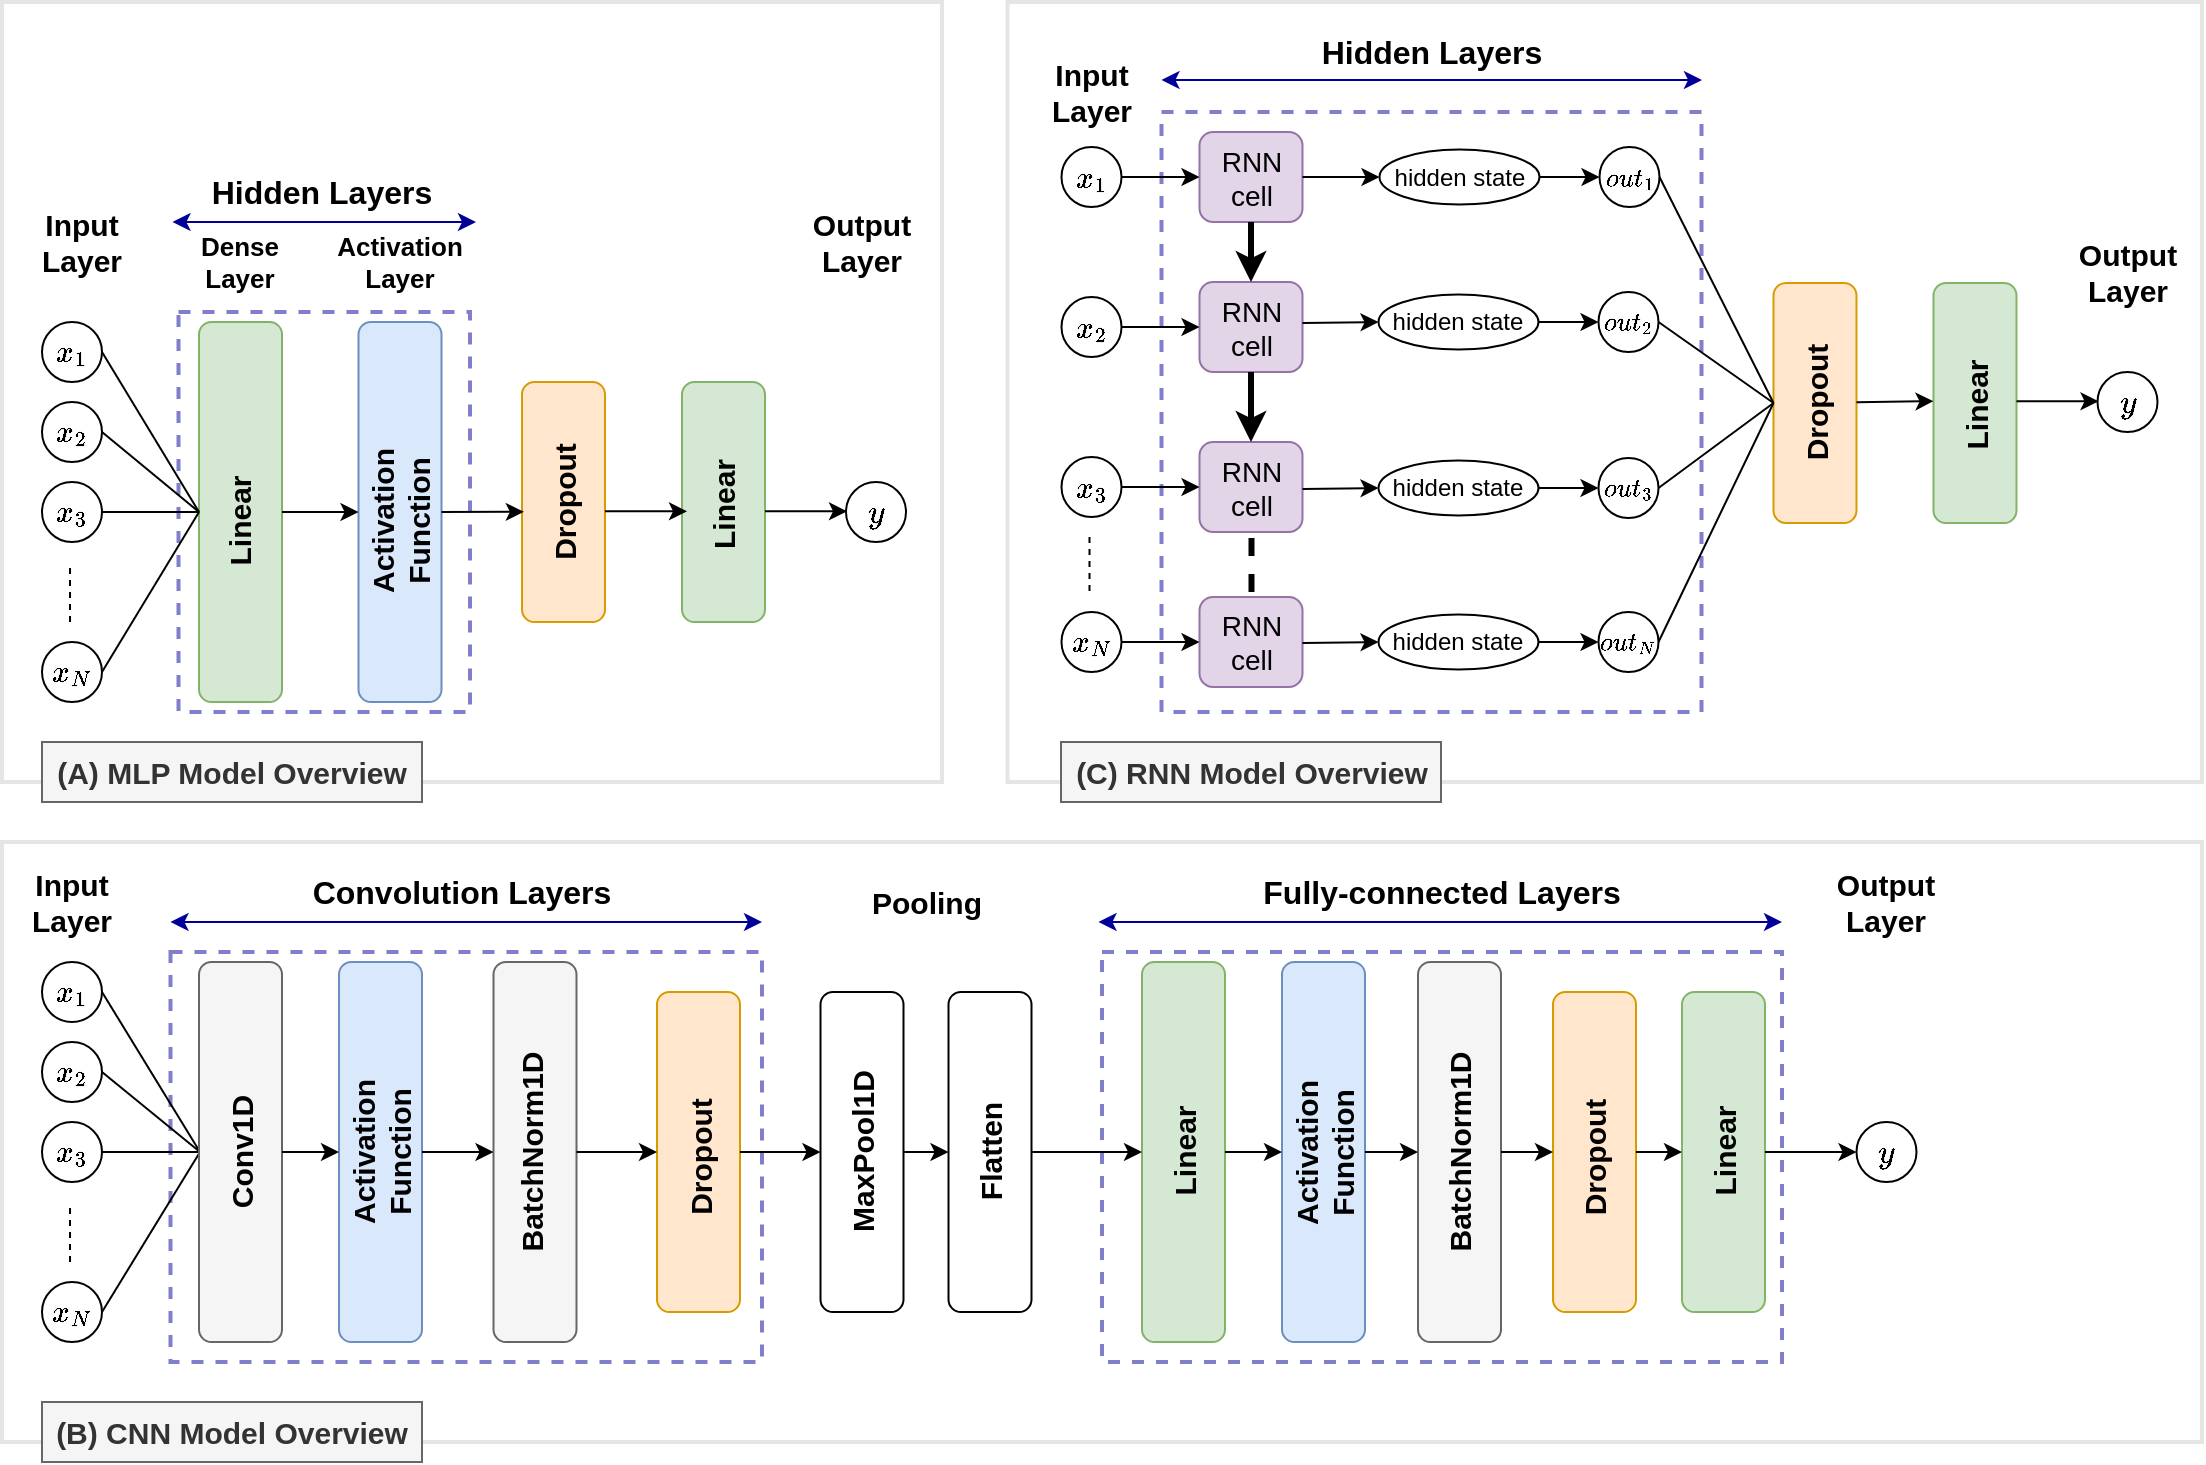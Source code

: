 <mxfile version="21.6.1" type="device">
  <diagram name="Page-1" id="tKIxNFdY2X8UpxaUSqpk">
    <mxGraphModel dx="2333" dy="2084" grid="1" gridSize="10" guides="1" tooltips="1" connect="1" arrows="1" fold="1" page="1" pageScale="1" pageWidth="827" pageHeight="1169" math="1" shadow="0">
      <root>
        <mxCell id="0" />
        <mxCell id="1" parent="0" />
        <mxCell id="zkpdunCY_BNQQ-G6_Mmw-146" value="" style="rounded=0;whiteSpace=wrap;html=1;opacity=10;strokeWidth=2;strokeColor=#0A0500;" vertex="1" parent="1">
          <mxGeometry x="-810" y="380" width="1100" height="300" as="geometry" />
        </mxCell>
        <mxCell id="zkpdunCY_BNQQ-G6_Mmw-145" value="" style="rounded=0;whiteSpace=wrap;html=1;opacity=10;strokeWidth=2;strokeColor=#0A0500;" vertex="1" parent="1">
          <mxGeometry x="-307.25" y="-40" width="597.25" height="390" as="geometry" />
        </mxCell>
        <mxCell id="zkpdunCY_BNQQ-G6_Mmw-144" value="" style="rounded=0;whiteSpace=wrap;html=1;opacity=10;strokeWidth=2;strokeColor=#0A0500;" vertex="1" parent="1">
          <mxGeometry x="-810" y="-40" width="470" height="390" as="geometry" />
        </mxCell>
        <mxCell id="zkpdunCY_BNQQ-G6_Mmw-135" value="" style="rounded=0;whiteSpace=wrap;html=1;strokeWidth=2;strokeColor=#000099;dashed=1;opacity=50;" vertex="1" parent="1">
          <mxGeometry x="-260" y="435" width="340" height="205" as="geometry" />
        </mxCell>
        <mxCell id="zkpdunCY_BNQQ-G6_Mmw-134" value="" style="rounded=0;whiteSpace=wrap;html=1;strokeWidth=2;strokeColor=#000099;dashed=1;opacity=50;" vertex="1" parent="1">
          <mxGeometry x="-725.75" y="435" width="295.75" height="205" as="geometry" />
        </mxCell>
        <mxCell id="zkpdunCY_BNQQ-G6_Mmw-82" value="" style="rounded=0;whiteSpace=wrap;html=1;strokeWidth=2;strokeColor=#000099;dashed=1;opacity=50;" vertex="1" parent="1">
          <mxGeometry x="-230.25" y="15" width="270" height="300" as="geometry" />
        </mxCell>
        <mxCell id="1MJYPDpAArjOBYtpZkQ9-102" value="" style="rounded=0;whiteSpace=wrap;html=1;strokeWidth=2;strokeColor=#000099;dashed=1;opacity=50;" parent="1" vertex="1">
          <mxGeometry x="-721.75" y="115" width="145.75" height="200" as="geometry" />
        </mxCell>
        <mxCell id="1MJYPDpAArjOBYtpZkQ9-103" value="&lt;span style=&quot;font-size: 15px;&quot;&gt;&lt;b&gt;(A) MLP Model Overview&lt;/b&gt;&lt;/span&gt;" style="text;html=1;strokeColor=#666666;fillColor=#f5f5f5;align=center;verticalAlign=middle;whiteSpace=wrap;rounded=0;fontColor=#333333;" parent="1" vertex="1">
          <mxGeometry x="-790" y="330" width="190" height="30" as="geometry" />
        </mxCell>
        <mxCell id="zkpdunCY_BNQQ-G6_Mmw-1" value="" style="rounded=1;whiteSpace=wrap;html=1;fillColor=#d5e8d4;strokeColor=#82b366;" vertex="1" parent="1">
          <mxGeometry x="-711.5" y="120" width="41.5" height="190" as="geometry" />
        </mxCell>
        <mxCell id="zkpdunCY_BNQQ-G6_Mmw-2" value="&lt;b style=&quot;font-size: 15px;&quot;&gt;Input Layer&lt;/b&gt;" style="text;html=1;strokeColor=none;fillColor=none;align=center;verticalAlign=middle;whiteSpace=wrap;rounded=0;fontSize=15;" vertex="1" parent="1">
          <mxGeometry x="-800" y="60" width="60" height="40" as="geometry" />
        </mxCell>
        <mxCell id="zkpdunCY_BNQQ-G6_Mmw-3" value="$$x_{1}$$" style="ellipse;whiteSpace=wrap;html=1;aspect=fixed;fontSize=13;" vertex="1" parent="1">
          <mxGeometry x="-790" y="120" width="30" height="30" as="geometry" />
        </mxCell>
        <mxCell id="zkpdunCY_BNQQ-G6_Mmw-7" value="&lt;b style=&quot;font-size: 15px;&quot;&gt;Linear&lt;/b&gt;" style="text;html=1;strokeColor=none;fillColor=none;align=center;verticalAlign=middle;whiteSpace=wrap;rounded=0;rotation=-90;fontSize=15;" vertex="1" parent="1">
          <mxGeometry x="-725.75" y="204.25" width="68.5" height="30" as="geometry" />
        </mxCell>
        <mxCell id="zkpdunCY_BNQQ-G6_Mmw-8" value="" style="rounded=1;whiteSpace=wrap;html=1;fillColor=#dae8fc;strokeColor=#6c8ebf;" vertex="1" parent="1">
          <mxGeometry x="-631.75" y="120" width="41.5" height="190" as="geometry" />
        </mxCell>
        <mxCell id="zkpdunCY_BNQQ-G6_Mmw-9" value="&lt;b style=&quot;font-size: 15px;&quot;&gt;Activation Function&lt;/b&gt;" style="text;html=1;strokeColor=none;fillColor=none;align=center;verticalAlign=middle;whiteSpace=wrap;rounded=0;rotation=-90;fontSize=15;" vertex="1" parent="1">
          <mxGeometry x="-657.75" y="203" width="93.5" height="32.5" as="geometry" />
        </mxCell>
        <mxCell id="zkpdunCY_BNQQ-G6_Mmw-10" value="" style="rounded=1;whiteSpace=wrap;html=1;fillColor=#ffe6cc;strokeColor=#d79b00;" vertex="1" parent="1">
          <mxGeometry x="-550" y="150" width="41.5" height="120" as="geometry" />
        </mxCell>
        <mxCell id="zkpdunCY_BNQQ-G6_Mmw-11" value="" style="rounded=1;whiteSpace=wrap;html=1;fillColor=#d5e8d4;strokeColor=#82b366;" vertex="1" parent="1">
          <mxGeometry x="-470" y="150" width="41.5" height="120" as="geometry" />
        </mxCell>
        <mxCell id="zkpdunCY_BNQQ-G6_Mmw-12" value="$$y$$" style="ellipse;whiteSpace=wrap;html=1;aspect=fixed;fontSize=14;" vertex="1" parent="1">
          <mxGeometry x="-388" y="200" width="30" height="30" as="geometry" />
        </mxCell>
        <mxCell id="zkpdunCY_BNQQ-G6_Mmw-13" value="$$x_{2}$$" style="ellipse;whiteSpace=wrap;html=1;aspect=fixed;fontSize=13;" vertex="1" parent="1">
          <mxGeometry x="-790" y="160" width="30" height="30" as="geometry" />
        </mxCell>
        <mxCell id="zkpdunCY_BNQQ-G6_Mmw-14" value="$$x_{3}$$" style="ellipse;whiteSpace=wrap;html=1;aspect=fixed;fontSize=13;" vertex="1" parent="1">
          <mxGeometry x="-790" y="200" width="30" height="30" as="geometry" />
        </mxCell>
        <mxCell id="zkpdunCY_BNQQ-G6_Mmw-15" value="$$x_{N}$$" style="ellipse;whiteSpace=wrap;html=1;aspect=fixed;fontSize=13;" vertex="1" parent="1">
          <mxGeometry x="-790" y="280" width="30" height="30" as="geometry" />
        </mxCell>
        <mxCell id="zkpdunCY_BNQQ-G6_Mmw-16" value="" style="endArrow=none;html=1;rounded=0;exitX=1;exitY=0.5;exitDx=0;exitDy=0;entryX=0;entryY=0.5;entryDx=0;entryDy=0;" edge="1" parent="1" source="zkpdunCY_BNQQ-G6_Mmw-3" target="zkpdunCY_BNQQ-G6_Mmw-1">
          <mxGeometry width="50" height="50" relative="1" as="geometry">
            <mxPoint x="-580" y="210" as="sourcePoint" />
            <mxPoint x="-530" y="160" as="targetPoint" />
          </mxGeometry>
        </mxCell>
        <mxCell id="zkpdunCY_BNQQ-G6_Mmw-17" value="" style="endArrow=none;html=1;rounded=0;exitX=1;exitY=0.5;exitDx=0;exitDy=0;entryX=0;entryY=0.5;entryDx=0;entryDy=0;" edge="1" parent="1" source="zkpdunCY_BNQQ-G6_Mmw-13" target="zkpdunCY_BNQQ-G6_Mmw-1">
          <mxGeometry width="50" height="50" relative="1" as="geometry">
            <mxPoint x="-750" y="145" as="sourcePoint" />
            <mxPoint x="-701" y="225" as="targetPoint" />
          </mxGeometry>
        </mxCell>
        <mxCell id="zkpdunCY_BNQQ-G6_Mmw-18" value="" style="endArrow=none;html=1;rounded=0;exitX=1;exitY=0.5;exitDx=0;exitDy=0;entryX=0;entryY=0.5;entryDx=0;entryDy=0;" edge="1" parent="1" source="zkpdunCY_BNQQ-G6_Mmw-14" target="zkpdunCY_BNQQ-G6_Mmw-1">
          <mxGeometry width="50" height="50" relative="1" as="geometry">
            <mxPoint x="-750" y="185" as="sourcePoint" />
            <mxPoint x="-701" y="225" as="targetPoint" />
          </mxGeometry>
        </mxCell>
        <mxCell id="zkpdunCY_BNQQ-G6_Mmw-19" value="" style="endArrow=none;html=1;rounded=0;exitX=1;exitY=0.5;exitDx=0;exitDy=0;entryX=0;entryY=0.5;entryDx=0;entryDy=0;" edge="1" parent="1" source="zkpdunCY_BNQQ-G6_Mmw-15" target="zkpdunCY_BNQQ-G6_Mmw-1">
          <mxGeometry width="50" height="50" relative="1" as="geometry">
            <mxPoint x="-750" y="225" as="sourcePoint" />
            <mxPoint x="-701" y="225" as="targetPoint" />
          </mxGeometry>
        </mxCell>
        <mxCell id="zkpdunCY_BNQQ-G6_Mmw-20" value="" style="endArrow=none;html=1;rounded=0;dashed=1;" edge="1" parent="1">
          <mxGeometry width="50" height="50" relative="1" as="geometry">
            <mxPoint x="-776" y="270" as="sourcePoint" />
            <mxPoint x="-776" y="240" as="targetPoint" />
          </mxGeometry>
        </mxCell>
        <mxCell id="zkpdunCY_BNQQ-G6_Mmw-21" value="&lt;b style=&quot;font-size: 15px;&quot;&gt;Dropout&lt;/b&gt;" style="text;html=1;strokeColor=none;fillColor=none;align=center;verticalAlign=middle;whiteSpace=wrap;rounded=0;rotation=-90;fontSize=15;" vertex="1" parent="1">
          <mxGeometry x="-576" y="193.75" width="93.5" height="32.5" as="geometry" />
        </mxCell>
        <mxCell id="zkpdunCY_BNQQ-G6_Mmw-22" value="&lt;b style=&quot;font-size: 15px;&quot;&gt;Linear&lt;/b&gt;" style="text;html=1;strokeColor=none;fillColor=none;align=center;verticalAlign=middle;whiteSpace=wrap;rounded=0;rotation=-90;fontSize=15;" vertex="1" parent="1">
          <mxGeometry x="-496" y="195" width="93.5" height="32.5" as="geometry" />
        </mxCell>
        <mxCell id="zkpdunCY_BNQQ-G6_Mmw-23" value="" style="endArrow=classic;html=1;rounded=0;exitX=1;exitY=0.5;exitDx=0;exitDy=0;entryX=0;entryY=0.5;entryDx=0;entryDy=0;" edge="1" parent="1" source="zkpdunCY_BNQQ-G6_Mmw-1" target="zkpdunCY_BNQQ-G6_Mmw-8">
          <mxGeometry width="50" height="50" relative="1" as="geometry">
            <mxPoint x="-580" y="210" as="sourcePoint" />
            <mxPoint x="-530" y="160" as="targetPoint" />
          </mxGeometry>
        </mxCell>
        <mxCell id="zkpdunCY_BNQQ-G6_Mmw-24" value="" style="endArrow=classic;html=1;rounded=0;exitX=1;exitY=0.5;exitDx=0;exitDy=0;entryX=0.022;entryY=0.541;entryDx=0;entryDy=0;entryPerimeter=0;" edge="1" parent="1" source="zkpdunCY_BNQQ-G6_Mmw-8" target="zkpdunCY_BNQQ-G6_Mmw-10">
          <mxGeometry width="50" height="50" relative="1" as="geometry">
            <mxPoint x="-660" y="225" as="sourcePoint" />
            <mxPoint x="-622" y="225" as="targetPoint" />
          </mxGeometry>
        </mxCell>
        <mxCell id="zkpdunCY_BNQQ-G6_Mmw-25" value="" style="endArrow=classic;html=1;rounded=0;exitX=1;exitY=0.5;exitDx=0;exitDy=0;entryX=0.022;entryY=0.541;entryDx=0;entryDy=0;entryPerimeter=0;" edge="1" parent="1">
          <mxGeometry width="50" height="50" relative="1" as="geometry">
            <mxPoint x="-508.5" y="214.66" as="sourcePoint" />
            <mxPoint x="-467.5" y="214.66" as="targetPoint" />
          </mxGeometry>
        </mxCell>
        <mxCell id="zkpdunCY_BNQQ-G6_Mmw-26" value="" style="endArrow=classic;html=1;rounded=0;exitX=1;exitY=0.5;exitDx=0;exitDy=0;entryX=0.022;entryY=0.541;entryDx=0;entryDy=0;entryPerimeter=0;" edge="1" parent="1">
          <mxGeometry width="50" height="50" relative="1" as="geometry">
            <mxPoint x="-428.5" y="214.66" as="sourcePoint" />
            <mxPoint x="-387.5" y="214.66" as="targetPoint" />
          </mxGeometry>
        </mxCell>
        <mxCell id="zkpdunCY_BNQQ-G6_Mmw-27" value="" style="endArrow=classic;startArrow=classic;html=1;rounded=0;fontColor=#000099;strokeColor=#000099;" edge="1" parent="1">
          <mxGeometry width="50" height="50" relative="1" as="geometry">
            <mxPoint x="-724.75" y="70" as="sourcePoint" />
            <mxPoint x="-573" y="70" as="targetPoint" />
          </mxGeometry>
        </mxCell>
        <mxCell id="zkpdunCY_BNQQ-G6_Mmw-28" value="&lt;b style=&quot;font-size: 16px;&quot;&gt;Hidden Layers&lt;/b&gt;" style="text;html=1;strokeColor=none;fillColor=none;align=center;verticalAlign=middle;whiteSpace=wrap;rounded=0;fontSize=16;" vertex="1" parent="1">
          <mxGeometry x="-711.5" y="40" width="121.5" height="30" as="geometry" />
        </mxCell>
        <mxCell id="zkpdunCY_BNQQ-G6_Mmw-29" value="&lt;b style=&quot;font-size: 13px;&quot;&gt;Dense Layer&lt;/b&gt;" style="text;html=1;strokeColor=none;fillColor=none;align=center;verticalAlign=middle;whiteSpace=wrap;rounded=0;fontSize=13;" vertex="1" parent="1">
          <mxGeometry x="-720.75" y="70" width="60" height="40" as="geometry" />
        </mxCell>
        <mxCell id="zkpdunCY_BNQQ-G6_Mmw-30" value="&lt;b style=&quot;font-size: 13px;&quot;&gt;Activation Layer&lt;/b&gt;" style="text;html=1;strokeColor=none;fillColor=none;align=center;verticalAlign=middle;whiteSpace=wrap;rounded=0;fontSize=13;" vertex="1" parent="1">
          <mxGeometry x="-646" y="70" width="70" height="40" as="geometry" />
        </mxCell>
        <mxCell id="zkpdunCY_BNQQ-G6_Mmw-31" value="&lt;b style=&quot;font-size: 15px;&quot;&gt;Output Layer&lt;/b&gt;" style="text;html=1;strokeColor=none;fillColor=none;align=center;verticalAlign=middle;whiteSpace=wrap;rounded=0;fontSize=15;" vertex="1" parent="1">
          <mxGeometry x="-410" y="60" width="60" height="40" as="geometry" />
        </mxCell>
        <mxCell id="zkpdunCY_BNQQ-G6_Mmw-32" value="$$x_{1}$$" style="ellipse;whiteSpace=wrap;html=1;aspect=fixed;fontSize=13;" vertex="1" parent="1">
          <mxGeometry x="-280.25" y="32.5" width="30" height="30" as="geometry" />
        </mxCell>
        <mxCell id="zkpdunCY_BNQQ-G6_Mmw-33" value="$$x_{2}$$" style="ellipse;whiteSpace=wrap;html=1;aspect=fixed;fontSize=13;" vertex="1" parent="1">
          <mxGeometry x="-280.25" y="107.5" width="30" height="30" as="geometry" />
        </mxCell>
        <mxCell id="zkpdunCY_BNQQ-G6_Mmw-34" value="$$x_{3}$$" style="ellipse;whiteSpace=wrap;html=1;aspect=fixed;fontSize=13;" vertex="1" parent="1">
          <mxGeometry x="-280.25" y="187.5" width="30" height="30" as="geometry" />
        </mxCell>
        <mxCell id="zkpdunCY_BNQQ-G6_Mmw-35" value="$$x_{N}$$" style="ellipse;whiteSpace=wrap;html=1;aspect=fixed;fontSize=13;" vertex="1" parent="1">
          <mxGeometry x="-280.25" y="265" width="30" height="30" as="geometry" />
        </mxCell>
        <mxCell id="zkpdunCY_BNQQ-G6_Mmw-36" value="" style="endArrow=none;html=1;rounded=0;dashed=1;" edge="1" parent="1">
          <mxGeometry width="50" height="50" relative="1" as="geometry">
            <mxPoint x="-266.25" y="254.5" as="sourcePoint" />
            <mxPoint x="-266.25" y="224.5" as="targetPoint" />
          </mxGeometry>
        </mxCell>
        <mxCell id="zkpdunCY_BNQQ-G6_Mmw-37" value="RNN&lt;br style=&quot;font-size: 14px;&quot;&gt;cell" style="rounded=1;whiteSpace=wrap;html=1;fillColor=#e1d5e7;strokeColor=#9673a6;fontSize=14;" vertex="1" parent="1">
          <mxGeometry x="-211.25" y="25" width="51.5" height="45" as="geometry" />
        </mxCell>
        <mxCell id="zkpdunCY_BNQQ-G6_Mmw-38" value="RNN&lt;br style=&quot;font-size: 14px;&quot;&gt;cell" style="rounded=1;whiteSpace=wrap;html=1;fillColor=#e1d5e7;strokeColor=#9673a6;fontSize=14;" vertex="1" parent="1">
          <mxGeometry x="-211.25" y="100" width="51.5" height="45" as="geometry" />
        </mxCell>
        <mxCell id="zkpdunCY_BNQQ-G6_Mmw-39" value="RNN&lt;br style=&quot;font-size: 14px;&quot;&gt;cell" style="rounded=1;whiteSpace=wrap;html=1;fillColor=#e1d5e7;strokeColor=#9673a6;fontSize=14;" vertex="1" parent="1">
          <mxGeometry x="-211.25" y="180" width="51.5" height="45" as="geometry" />
        </mxCell>
        <mxCell id="zkpdunCY_BNQQ-G6_Mmw-40" value="RNN&lt;br style=&quot;font-size: 14px;&quot;&gt;cell" style="rounded=1;whiteSpace=wrap;html=1;fillColor=#e1d5e7;strokeColor=#9673a6;fontSize=14;" vertex="1" parent="1">
          <mxGeometry x="-211.25" y="257.5" width="51.5" height="45" as="geometry" />
        </mxCell>
        <mxCell id="zkpdunCY_BNQQ-G6_Mmw-41" value="" style="endArrow=classic;html=1;rounded=0;exitX=1;exitY=0.5;exitDx=0;exitDy=0;entryX=0;entryY=0.5;entryDx=0;entryDy=0;" edge="1" parent="1" source="zkpdunCY_BNQQ-G6_Mmw-32" target="zkpdunCY_BNQQ-G6_Mmw-37">
          <mxGeometry width="50" height="50" relative="1" as="geometry">
            <mxPoint x="-150.25" y="55" as="sourcePoint" />
            <mxPoint x="38.75" y="58" as="targetPoint" />
          </mxGeometry>
        </mxCell>
        <mxCell id="zkpdunCY_BNQQ-G6_Mmw-42" value="" style="endArrow=classic;html=1;rounded=0;exitX=1;exitY=0.5;exitDx=0;exitDy=0;entryX=0;entryY=0.5;entryDx=0;entryDy=0;" edge="1" parent="1" source="zkpdunCY_BNQQ-G6_Mmw-33" target="zkpdunCY_BNQQ-G6_Mmw-38">
          <mxGeometry width="50" height="50" relative="1" as="geometry">
            <mxPoint x="-240.25" y="58" as="sourcePoint" />
            <mxPoint x="-201.25" y="58" as="targetPoint" />
          </mxGeometry>
        </mxCell>
        <mxCell id="zkpdunCY_BNQQ-G6_Mmw-43" value="" style="endArrow=classic;html=1;rounded=0;exitX=1;exitY=0.5;exitDx=0;exitDy=0;entryX=0;entryY=0.5;entryDx=0;entryDy=0;" edge="1" parent="1" source="zkpdunCY_BNQQ-G6_Mmw-34" target="zkpdunCY_BNQQ-G6_Mmw-39">
          <mxGeometry width="50" height="50" relative="1" as="geometry">
            <mxPoint x="-240.25" y="133" as="sourcePoint" />
            <mxPoint x="-201.25" y="133" as="targetPoint" />
          </mxGeometry>
        </mxCell>
        <mxCell id="zkpdunCY_BNQQ-G6_Mmw-44" value="" style="endArrow=classic;html=1;rounded=0;exitX=1;exitY=0.5;exitDx=0;exitDy=0;entryX=0;entryY=0.5;entryDx=0;entryDy=0;" edge="1" parent="1" source="zkpdunCY_BNQQ-G6_Mmw-35" target="zkpdunCY_BNQQ-G6_Mmw-40">
          <mxGeometry width="50" height="50" relative="1" as="geometry">
            <mxPoint x="-240.25" y="213" as="sourcePoint" />
            <mxPoint x="-201.25" y="213" as="targetPoint" />
          </mxGeometry>
        </mxCell>
        <mxCell id="zkpdunCY_BNQQ-G6_Mmw-45" value="" style="endArrow=classic;html=1;rounded=0;exitX=0.5;exitY=1;exitDx=0;exitDy=0;entryX=0.5;entryY=0;entryDx=0;entryDy=0;strokeWidth=3;" edge="1" parent="1" source="zkpdunCY_BNQQ-G6_Mmw-37" target="zkpdunCY_BNQQ-G6_Mmw-38">
          <mxGeometry width="50" height="50" relative="1" as="geometry">
            <mxPoint x="-240.25" y="133" as="sourcePoint" />
            <mxPoint x="-201.25" y="133" as="targetPoint" />
          </mxGeometry>
        </mxCell>
        <mxCell id="zkpdunCY_BNQQ-G6_Mmw-46" value="" style="endArrow=classic;html=1;rounded=0;exitX=0.5;exitY=1;exitDx=0;exitDy=0;entryX=0.5;entryY=0;entryDx=0;entryDy=0;strokeWidth=3;" edge="1" parent="1" source="zkpdunCY_BNQQ-G6_Mmw-38" target="zkpdunCY_BNQQ-G6_Mmw-39">
          <mxGeometry width="50" height="50" relative="1" as="geometry">
            <mxPoint x="-175.25" y="80" as="sourcePoint" />
            <mxPoint x="-175.25" y="110" as="targetPoint" />
          </mxGeometry>
        </mxCell>
        <mxCell id="zkpdunCY_BNQQ-G6_Mmw-47" value="" style="endArrow=none;html=1;rounded=0;strokeWidth=3;endFill=0;dashed=1;" edge="1" parent="1">
          <mxGeometry width="50" height="50" relative="1" as="geometry">
            <mxPoint x="-185.25" y="228" as="sourcePoint" />
            <mxPoint x="-185.25" y="258" as="targetPoint" />
          </mxGeometry>
        </mxCell>
        <mxCell id="zkpdunCY_BNQQ-G6_Mmw-48" value="hidden state" style="ellipse;whiteSpace=wrap;html=1;" vertex="1" parent="1">
          <mxGeometry x="-121.25" y="33.75" width="80" height="27.5" as="geometry" />
        </mxCell>
        <mxCell id="zkpdunCY_BNQQ-G6_Mmw-49" value="$$out_{1}$$" style="ellipse;whiteSpace=wrap;html=1;aspect=fixed;fontSize=11;" vertex="1" parent="1">
          <mxGeometry x="-11.25" y="32.5" width="30" height="30" as="geometry" />
        </mxCell>
        <mxCell id="zkpdunCY_BNQQ-G6_Mmw-57" value="" style="endArrow=classic;html=1;rounded=0;exitX=1;exitY=0.5;exitDx=0;exitDy=0;entryX=0;entryY=0.5;entryDx=0;entryDy=0;" edge="1" parent="1" source="zkpdunCY_BNQQ-G6_Mmw-37" target="zkpdunCY_BNQQ-G6_Mmw-48">
          <mxGeometry width="50" height="50" relative="1" as="geometry">
            <mxPoint x="-240.25" y="58" as="sourcePoint" />
            <mxPoint x="-201.25" y="58" as="targetPoint" />
          </mxGeometry>
        </mxCell>
        <mxCell id="zkpdunCY_BNQQ-G6_Mmw-58" value="" style="endArrow=classic;html=1;rounded=0;exitX=1;exitY=0.5;exitDx=0;exitDy=0;entryX=0;entryY=0.5;entryDx=0;entryDy=0;" edge="1" parent="1" source="zkpdunCY_BNQQ-G6_Mmw-48" target="zkpdunCY_BNQQ-G6_Mmw-49">
          <mxGeometry width="50" height="50" relative="1" as="geometry">
            <mxPoint x="-149.25" y="58" as="sourcePoint" />
            <mxPoint x="-111.25" y="58" as="targetPoint" />
          </mxGeometry>
        </mxCell>
        <mxCell id="zkpdunCY_BNQQ-G6_Mmw-59" value="hidden state" style="ellipse;whiteSpace=wrap;html=1;" vertex="1" parent="1">
          <mxGeometry x="-121.75" y="106.25" width="80" height="27.5" as="geometry" />
        </mxCell>
        <mxCell id="zkpdunCY_BNQQ-G6_Mmw-60" value="$$out_{2}$$" style="ellipse;whiteSpace=wrap;html=1;aspect=fixed;fontSize=11;" vertex="1" parent="1">
          <mxGeometry x="-11.75" y="105" width="30" height="30" as="geometry" />
        </mxCell>
        <mxCell id="zkpdunCY_BNQQ-G6_Mmw-61" value="" style="endArrow=classic;html=1;rounded=0;exitX=1;exitY=0.5;exitDx=0;exitDy=0;entryX=0;entryY=0.5;entryDx=0;entryDy=0;" edge="1" parent="1" target="zkpdunCY_BNQQ-G6_Mmw-59">
          <mxGeometry width="50" height="50" relative="1" as="geometry">
            <mxPoint x="-159.75" y="120.5" as="sourcePoint" />
            <mxPoint x="-201.75" y="130.5" as="targetPoint" />
          </mxGeometry>
        </mxCell>
        <mxCell id="zkpdunCY_BNQQ-G6_Mmw-62" value="" style="endArrow=classic;html=1;rounded=0;exitX=1;exitY=0.5;exitDx=0;exitDy=0;entryX=0;entryY=0.5;entryDx=0;entryDy=0;" edge="1" parent="1" source="zkpdunCY_BNQQ-G6_Mmw-59" target="zkpdunCY_BNQQ-G6_Mmw-60">
          <mxGeometry width="50" height="50" relative="1" as="geometry">
            <mxPoint x="-149.75" y="130.5" as="sourcePoint" />
            <mxPoint x="-111.75" y="130.5" as="targetPoint" />
          </mxGeometry>
        </mxCell>
        <mxCell id="zkpdunCY_BNQQ-G6_Mmw-63" value="hidden state" style="ellipse;whiteSpace=wrap;html=1;" vertex="1" parent="1">
          <mxGeometry x="-121.75" y="189.25" width="80" height="27.5" as="geometry" />
        </mxCell>
        <mxCell id="zkpdunCY_BNQQ-G6_Mmw-64" value="$$out_{3}$$" style="ellipse;whiteSpace=wrap;html=1;aspect=fixed;fontSize=11;" vertex="1" parent="1">
          <mxGeometry x="-11.75" y="188" width="30" height="30" as="geometry" />
        </mxCell>
        <mxCell id="zkpdunCY_BNQQ-G6_Mmw-65" value="" style="endArrow=classic;html=1;rounded=0;exitX=1;exitY=0.5;exitDx=0;exitDy=0;entryX=0;entryY=0.5;entryDx=0;entryDy=0;" edge="1" parent="1" target="zkpdunCY_BNQQ-G6_Mmw-63">
          <mxGeometry width="50" height="50" relative="1" as="geometry">
            <mxPoint x="-159.75" y="203.5" as="sourcePoint" />
            <mxPoint x="-201.75" y="213.5" as="targetPoint" />
          </mxGeometry>
        </mxCell>
        <mxCell id="zkpdunCY_BNQQ-G6_Mmw-66" value="" style="endArrow=classic;html=1;rounded=0;exitX=1;exitY=0.5;exitDx=0;exitDy=0;entryX=0;entryY=0.5;entryDx=0;entryDy=0;" edge="1" parent="1" source="zkpdunCY_BNQQ-G6_Mmw-63" target="zkpdunCY_BNQQ-G6_Mmw-64">
          <mxGeometry width="50" height="50" relative="1" as="geometry">
            <mxPoint x="-149.75" y="213.5" as="sourcePoint" />
            <mxPoint x="-111.75" y="213.5" as="targetPoint" />
          </mxGeometry>
        </mxCell>
        <mxCell id="zkpdunCY_BNQQ-G6_Mmw-67" value="hidden state" style="ellipse;whiteSpace=wrap;html=1;" vertex="1" parent="1">
          <mxGeometry x="-121.75" y="266.25" width="80" height="27.5" as="geometry" />
        </mxCell>
        <mxCell id="zkpdunCY_BNQQ-G6_Mmw-68" value="$$out_{N}$$" style="ellipse;whiteSpace=wrap;html=1;aspect=fixed;fontSize=11;" vertex="1" parent="1">
          <mxGeometry x="-11.75" y="265" width="30" height="30" as="geometry" />
        </mxCell>
        <mxCell id="zkpdunCY_BNQQ-G6_Mmw-69" value="" style="endArrow=classic;html=1;rounded=0;exitX=1;exitY=0.5;exitDx=0;exitDy=0;entryX=0;entryY=0.5;entryDx=0;entryDy=0;" edge="1" parent="1" target="zkpdunCY_BNQQ-G6_Mmw-67">
          <mxGeometry width="50" height="50" relative="1" as="geometry">
            <mxPoint x="-159.75" y="280.5" as="sourcePoint" />
            <mxPoint x="-201.75" y="290.5" as="targetPoint" />
          </mxGeometry>
        </mxCell>
        <mxCell id="zkpdunCY_BNQQ-G6_Mmw-70" value="" style="endArrow=classic;html=1;rounded=0;exitX=1;exitY=0.5;exitDx=0;exitDy=0;entryX=0;entryY=0.5;entryDx=0;entryDy=0;" edge="1" parent="1" source="zkpdunCY_BNQQ-G6_Mmw-67" target="zkpdunCY_BNQQ-G6_Mmw-68">
          <mxGeometry width="50" height="50" relative="1" as="geometry">
            <mxPoint x="-149.75" y="290.5" as="sourcePoint" />
            <mxPoint x="-111.75" y="290.5" as="targetPoint" />
          </mxGeometry>
        </mxCell>
        <mxCell id="zkpdunCY_BNQQ-G6_Mmw-71" value="" style="rounded=1;whiteSpace=wrap;html=1;fillColor=#ffe6cc;strokeColor=#d79b00;" vertex="1" parent="1">
          <mxGeometry x="75.75" y="100.5" width="41.5" height="120" as="geometry" />
        </mxCell>
        <mxCell id="zkpdunCY_BNQQ-G6_Mmw-72" value="&lt;b style=&quot;font-size: 15px;&quot;&gt;Dropout&lt;/b&gt;" style="text;html=1;strokeColor=none;fillColor=none;align=center;verticalAlign=middle;whiteSpace=wrap;rounded=0;rotation=-90;fontSize=15;" vertex="1" parent="1">
          <mxGeometry x="49.75" y="144.25" width="93.5" height="32.5" as="geometry" />
        </mxCell>
        <mxCell id="zkpdunCY_BNQQ-G6_Mmw-73" value="" style="rounded=1;whiteSpace=wrap;html=1;fillColor=#d5e8d4;strokeColor=#82b366;" vertex="1" parent="1">
          <mxGeometry x="155.75" y="100.5" width="41.5" height="120" as="geometry" />
        </mxCell>
        <mxCell id="zkpdunCY_BNQQ-G6_Mmw-74" value="&lt;b style=&quot;font-size: 15px;&quot;&gt;Linear&lt;/b&gt;" style="text;html=1;strokeColor=none;fillColor=none;align=center;verticalAlign=middle;whiteSpace=wrap;rounded=0;rotation=-90;fontSize=15;" vertex="1" parent="1">
          <mxGeometry x="129.75" y="145.5" width="93.5" height="32.5" as="geometry" />
        </mxCell>
        <mxCell id="zkpdunCY_BNQQ-G6_Mmw-75" value="$$y$$" style="ellipse;whiteSpace=wrap;html=1;aspect=fixed;fontSize=14;" vertex="1" parent="1">
          <mxGeometry x="237.75" y="145" width="30" height="30" as="geometry" />
        </mxCell>
        <mxCell id="zkpdunCY_BNQQ-G6_Mmw-76" value="" style="endArrow=classic;html=1;rounded=0;exitX=1;exitY=0.5;exitDx=0;exitDy=0;entryX=0.022;entryY=0.541;entryDx=0;entryDy=0;entryPerimeter=0;" edge="1" parent="1">
          <mxGeometry width="50" height="50" relative="1" as="geometry">
            <mxPoint x="197.25" y="159.66" as="sourcePoint" />
            <mxPoint x="238.25" y="159.66" as="targetPoint" />
          </mxGeometry>
        </mxCell>
        <mxCell id="zkpdunCY_BNQQ-G6_Mmw-77" value="" style="endArrow=none;html=1;rounded=0;exitX=1;exitY=0.5;exitDx=0;exitDy=0;entryX=0;entryY=0.5;entryDx=0;entryDy=0;" edge="1" parent="1" source="zkpdunCY_BNQQ-G6_Mmw-49" target="zkpdunCY_BNQQ-G6_Mmw-71">
          <mxGeometry width="50" height="50" relative="1" as="geometry">
            <mxPoint x="75.75" y="257.5" as="sourcePoint" />
            <mxPoint x="124.75" y="337.5" as="targetPoint" />
          </mxGeometry>
        </mxCell>
        <mxCell id="zkpdunCY_BNQQ-G6_Mmw-78" value="" style="endArrow=none;html=1;rounded=0;exitX=1;exitY=0.5;exitDx=0;exitDy=0;entryX=0;entryY=0.5;entryDx=0;entryDy=0;" edge="1" parent="1" source="zkpdunCY_BNQQ-G6_Mmw-60" target="zkpdunCY_BNQQ-G6_Mmw-71">
          <mxGeometry width="50" height="50" relative="1" as="geometry">
            <mxPoint x="28.75" y="58" as="sourcePoint" />
            <mxPoint x="85.75" y="171" as="targetPoint" />
          </mxGeometry>
        </mxCell>
        <mxCell id="zkpdunCY_BNQQ-G6_Mmw-79" value="" style="endArrow=none;html=1;rounded=0;exitX=1;exitY=0.5;exitDx=0;exitDy=0;entryX=0;entryY=0.5;entryDx=0;entryDy=0;" edge="1" parent="1" source="zkpdunCY_BNQQ-G6_Mmw-64" target="zkpdunCY_BNQQ-G6_Mmw-71">
          <mxGeometry width="50" height="50" relative="1" as="geometry">
            <mxPoint x="28.75" y="130" as="sourcePoint" />
            <mxPoint x="85.75" y="171" as="targetPoint" />
          </mxGeometry>
        </mxCell>
        <mxCell id="zkpdunCY_BNQQ-G6_Mmw-80" value="" style="endArrow=none;html=1;rounded=0;exitX=1;exitY=0.5;exitDx=0;exitDy=0;entryX=0;entryY=0.5;entryDx=0;entryDy=0;" edge="1" parent="1" source="zkpdunCY_BNQQ-G6_Mmw-68" target="zkpdunCY_BNQQ-G6_Mmw-71">
          <mxGeometry width="50" height="50" relative="1" as="geometry">
            <mxPoint x="28.75" y="213" as="sourcePoint" />
            <mxPoint x="85.75" y="171" as="targetPoint" />
          </mxGeometry>
        </mxCell>
        <mxCell id="zkpdunCY_BNQQ-G6_Mmw-81" value="" style="endArrow=classic;html=1;rounded=0;exitX=1;exitY=0.5;exitDx=0;exitDy=0;entryX=0;entryY=0.5;entryDx=0;entryDy=0;" edge="1" parent="1">
          <mxGeometry width="50" height="50" relative="1" as="geometry">
            <mxPoint x="117.25" y="160.08" as="sourcePoint" />
            <mxPoint x="155.75" y="159.58" as="targetPoint" />
          </mxGeometry>
        </mxCell>
        <mxCell id="zkpdunCY_BNQQ-G6_Mmw-83" value="&lt;span style=&quot;font-size: 15px;&quot;&gt;&lt;b&gt;(C) RNN Model Overview&lt;/b&gt;&lt;/span&gt;" style="text;html=1;strokeColor=#666666;fillColor=#f5f5f5;align=center;verticalAlign=middle;whiteSpace=wrap;rounded=0;fontColor=#333333;" vertex="1" parent="1">
          <mxGeometry x="-280.5" y="330" width="190" height="30" as="geometry" />
        </mxCell>
        <mxCell id="zkpdunCY_BNQQ-G6_Mmw-84" value="" style="endArrow=classic;startArrow=classic;html=1;rounded=0;fontColor=#000099;strokeColor=#000099;" edge="1" parent="1">
          <mxGeometry width="50" height="50" relative="1" as="geometry">
            <mxPoint x="-230.25" y="-1" as="sourcePoint" />
            <mxPoint x="40" y="-1" as="targetPoint" />
          </mxGeometry>
        </mxCell>
        <mxCell id="zkpdunCY_BNQQ-G6_Mmw-85" value="&lt;b style=&quot;font-size: 16px;&quot;&gt;Hidden Layers&lt;/b&gt;" style="text;html=1;strokeColor=none;fillColor=none;align=center;verticalAlign=middle;whiteSpace=wrap;rounded=0;fontSize=16;" vertex="1" parent="1">
          <mxGeometry x="-156" y="-30" width="121.5" height="30" as="geometry" />
        </mxCell>
        <mxCell id="zkpdunCY_BNQQ-G6_Mmw-86" value="&lt;b style=&quot;font-size: 15px;&quot;&gt;Input Layer&lt;/b&gt;" style="text;html=1;strokeColor=none;fillColor=none;align=center;verticalAlign=middle;whiteSpace=wrap;rounded=0;fontSize=15;" vertex="1" parent="1">
          <mxGeometry x="-295.25" y="-15" width="60" height="40" as="geometry" />
        </mxCell>
        <mxCell id="zkpdunCY_BNQQ-G6_Mmw-87" value="&lt;b style=&quot;font-size: 15px;&quot;&gt;Output Layer&lt;/b&gt;" style="text;html=1;strokeColor=none;fillColor=none;align=center;verticalAlign=middle;whiteSpace=wrap;rounded=0;fontSize=15;" vertex="1" parent="1">
          <mxGeometry x="222.75" y="75" width="60" height="40" as="geometry" />
        </mxCell>
        <mxCell id="zkpdunCY_BNQQ-G6_Mmw-88" value="$$x_{1}$$" style="ellipse;whiteSpace=wrap;html=1;aspect=fixed;fontSize=13;" vertex="1" parent="1">
          <mxGeometry x="-790" y="440" width="30" height="30" as="geometry" />
        </mxCell>
        <mxCell id="zkpdunCY_BNQQ-G6_Mmw-89" value="$$x_{2}$$" style="ellipse;whiteSpace=wrap;html=1;aspect=fixed;fontSize=13;" vertex="1" parent="1">
          <mxGeometry x="-790" y="480" width="30" height="30" as="geometry" />
        </mxCell>
        <mxCell id="zkpdunCY_BNQQ-G6_Mmw-90" value="$$x_{3}$$" style="ellipse;whiteSpace=wrap;html=1;aspect=fixed;fontSize=13;" vertex="1" parent="1">
          <mxGeometry x="-790" y="520" width="30" height="30" as="geometry" />
        </mxCell>
        <mxCell id="zkpdunCY_BNQQ-G6_Mmw-91" value="$$x_{N}$$" style="ellipse;whiteSpace=wrap;html=1;aspect=fixed;fontSize=13;" vertex="1" parent="1">
          <mxGeometry x="-790" y="600" width="30" height="30" as="geometry" />
        </mxCell>
        <mxCell id="zkpdunCY_BNQQ-G6_Mmw-92" value="" style="endArrow=none;html=1;rounded=0;exitX=1;exitY=0.5;exitDx=0;exitDy=0;entryX=0;entryY=0.5;entryDx=0;entryDy=0;" edge="1" parent="1" source="zkpdunCY_BNQQ-G6_Mmw-88">
          <mxGeometry width="50" height="50" relative="1" as="geometry">
            <mxPoint x="-580" y="530" as="sourcePoint" />
            <mxPoint x="-711" y="535" as="targetPoint" />
          </mxGeometry>
        </mxCell>
        <mxCell id="zkpdunCY_BNQQ-G6_Mmw-93" value="" style="endArrow=none;html=1;rounded=0;exitX=1;exitY=0.5;exitDx=0;exitDy=0;entryX=0;entryY=0.5;entryDx=0;entryDy=0;" edge="1" parent="1" source="zkpdunCY_BNQQ-G6_Mmw-89">
          <mxGeometry width="50" height="50" relative="1" as="geometry">
            <mxPoint x="-750" y="465" as="sourcePoint" />
            <mxPoint x="-711" y="535" as="targetPoint" />
          </mxGeometry>
        </mxCell>
        <mxCell id="zkpdunCY_BNQQ-G6_Mmw-94" value="" style="endArrow=none;html=1;rounded=0;exitX=1;exitY=0.5;exitDx=0;exitDy=0;entryX=0;entryY=0.5;entryDx=0;entryDy=0;" edge="1" parent="1" source="zkpdunCY_BNQQ-G6_Mmw-90">
          <mxGeometry width="50" height="50" relative="1" as="geometry">
            <mxPoint x="-750" y="505" as="sourcePoint" />
            <mxPoint x="-711" y="535" as="targetPoint" />
          </mxGeometry>
        </mxCell>
        <mxCell id="zkpdunCY_BNQQ-G6_Mmw-95" value="" style="endArrow=none;html=1;rounded=0;exitX=1;exitY=0.5;exitDx=0;exitDy=0;entryX=0;entryY=0.5;entryDx=0;entryDy=0;" edge="1" parent="1" source="zkpdunCY_BNQQ-G6_Mmw-91">
          <mxGeometry width="50" height="50" relative="1" as="geometry">
            <mxPoint x="-750" y="545" as="sourcePoint" />
            <mxPoint x="-711" y="535" as="targetPoint" />
          </mxGeometry>
        </mxCell>
        <mxCell id="zkpdunCY_BNQQ-G6_Mmw-96" value="" style="endArrow=none;html=1;rounded=0;dashed=1;" edge="1" parent="1">
          <mxGeometry width="50" height="50" relative="1" as="geometry">
            <mxPoint x="-776" y="590" as="sourcePoint" />
            <mxPoint x="-776" y="560" as="targetPoint" />
          </mxGeometry>
        </mxCell>
        <mxCell id="zkpdunCY_BNQQ-G6_Mmw-97" value="" style="rounded=1;whiteSpace=wrap;html=1;fillColor=#f5f5f5;strokeColor=#666666;fontColor=#333333;" vertex="1" parent="1">
          <mxGeometry x="-711.5" y="440" width="41.5" height="190" as="geometry" />
        </mxCell>
        <mxCell id="zkpdunCY_BNQQ-G6_Mmw-98" value="" style="rounded=1;whiteSpace=wrap;html=1;fillColor=#dae8fc;strokeColor=#6c8ebf;" vertex="1" parent="1">
          <mxGeometry x="-641.5" y="440" width="41.5" height="190" as="geometry" />
        </mxCell>
        <mxCell id="zkpdunCY_BNQQ-G6_Mmw-99" value="" style="rounded=1;whiteSpace=wrap;html=1;fillColor=#f5f5f5;strokeColor=#666666;fontColor=#333333;" vertex="1" parent="1">
          <mxGeometry x="-564.25" y="440" width="41.5" height="190" as="geometry" />
        </mxCell>
        <mxCell id="zkpdunCY_BNQQ-G6_Mmw-100" value="" style="rounded=1;whiteSpace=wrap;html=1;fillColor=#ffe6cc;strokeColor=#d79b00;" vertex="1" parent="1">
          <mxGeometry x="-482.5" y="455" width="41.5" height="160" as="geometry" />
        </mxCell>
        <mxCell id="zkpdunCY_BNQQ-G6_Mmw-102" value="" style="rounded=1;whiteSpace=wrap;html=1;" vertex="1" parent="1">
          <mxGeometry x="-400.75" y="455" width="41.5" height="160" as="geometry" />
        </mxCell>
        <mxCell id="zkpdunCY_BNQQ-G6_Mmw-103" value="" style="rounded=1;whiteSpace=wrap;html=1;" vertex="1" parent="1">
          <mxGeometry x="-336.75" y="455" width="41.5" height="160" as="geometry" />
        </mxCell>
        <mxCell id="zkpdunCY_BNQQ-G6_Mmw-104" value="" style="rounded=1;whiteSpace=wrap;html=1;fillColor=#d5e8d4;strokeColor=#82b366;" vertex="1" parent="1">
          <mxGeometry x="-240" y="440" width="41.5" height="190" as="geometry" />
        </mxCell>
        <mxCell id="zkpdunCY_BNQQ-G6_Mmw-105" value="" style="rounded=1;whiteSpace=wrap;html=1;fillColor=#dae8fc;strokeColor=#6c8ebf;" vertex="1" parent="1">
          <mxGeometry x="-170" y="440" width="41.5" height="190" as="geometry" />
        </mxCell>
        <mxCell id="zkpdunCY_BNQQ-G6_Mmw-106" value="" style="rounded=1;whiteSpace=wrap;html=1;fillColor=#f5f5f5;strokeColor=#666666;fontColor=#333333;" vertex="1" parent="1">
          <mxGeometry x="-102" y="440" width="41.5" height="190" as="geometry" />
        </mxCell>
        <mxCell id="zkpdunCY_BNQQ-G6_Mmw-107" value="" style="rounded=1;whiteSpace=wrap;html=1;fillColor=#ffe6cc;strokeColor=#d79b00;" vertex="1" parent="1">
          <mxGeometry x="-34.5" y="455" width="41.5" height="160" as="geometry" />
        </mxCell>
        <mxCell id="zkpdunCY_BNQQ-G6_Mmw-108" value="" style="rounded=1;whiteSpace=wrap;html=1;fillColor=#d5e8d4;strokeColor=#82b366;" vertex="1" parent="1">
          <mxGeometry x="30" y="455" width="41.5" height="160" as="geometry" />
        </mxCell>
        <mxCell id="zkpdunCY_BNQQ-G6_Mmw-109" value="$$y$$" style="ellipse;whiteSpace=wrap;html=1;aspect=fixed;fontSize=14;" vertex="1" parent="1">
          <mxGeometry x="117.25" y="520" width="30" height="30" as="geometry" />
        </mxCell>
        <mxCell id="zkpdunCY_BNQQ-G6_Mmw-110" value="&lt;b style=&quot;font-size: 15px;&quot;&gt;Conv1D&lt;/b&gt;" style="text;html=1;strokeColor=none;fillColor=none;align=center;verticalAlign=middle;whiteSpace=wrap;rounded=0;rotation=-90;fontSize=15;" vertex="1" parent="1">
          <mxGeometry x="-725" y="520" width="68.5" height="30" as="geometry" />
        </mxCell>
        <mxCell id="zkpdunCY_BNQQ-G6_Mmw-111" value="&lt;b style=&quot;font-size: 15px;&quot;&gt;Activation Function&lt;/b&gt;" style="text;html=1;strokeColor=none;fillColor=none;align=center;verticalAlign=middle;whiteSpace=wrap;rounded=0;rotation=-90;fontSize=15;" vertex="1" parent="1">
          <mxGeometry x="-663.25" y="517.5" width="85" height="35" as="geometry" />
        </mxCell>
        <mxCell id="zkpdunCY_BNQQ-G6_Mmw-112" value="" style="endArrow=classic;html=1;rounded=0;exitX=1;exitY=0.5;exitDx=0;exitDy=0;entryX=0;entryY=0.5;entryDx=0;entryDy=0;" edge="1" parent="1" source="zkpdunCY_BNQQ-G6_Mmw-97" target="zkpdunCY_BNQQ-G6_Mmw-98">
          <mxGeometry width="50" height="50" relative="1" as="geometry">
            <mxPoint x="-418.5" y="272.66" as="sourcePoint" />
            <mxPoint x="-377.5" y="272.66" as="targetPoint" />
          </mxGeometry>
        </mxCell>
        <mxCell id="zkpdunCY_BNQQ-G6_Mmw-113" value="" style="endArrow=classic;html=1;rounded=0;exitX=1;exitY=0.5;exitDx=0;exitDy=0;entryX=0;entryY=0.5;entryDx=0;entryDy=0;" edge="1" parent="1" source="zkpdunCY_BNQQ-G6_Mmw-98" target="zkpdunCY_BNQQ-G6_Mmw-99">
          <mxGeometry width="50" height="50" relative="1" as="geometry">
            <mxPoint x="-660" y="545" as="sourcePoint" />
            <mxPoint x="-631" y="545" as="targetPoint" />
          </mxGeometry>
        </mxCell>
        <mxCell id="zkpdunCY_BNQQ-G6_Mmw-114" value="" style="endArrow=classic;html=1;rounded=0;exitX=1;exitY=0.5;exitDx=0;exitDy=0;entryX=0;entryY=0.5;entryDx=0;entryDy=0;" edge="1" parent="1" source="zkpdunCY_BNQQ-G6_Mmw-99" target="zkpdunCY_BNQQ-G6_Mmw-100">
          <mxGeometry width="50" height="50" relative="1" as="geometry">
            <mxPoint x="-590" y="545" as="sourcePoint" />
            <mxPoint x="-554" y="545" as="targetPoint" />
          </mxGeometry>
        </mxCell>
        <mxCell id="zkpdunCY_BNQQ-G6_Mmw-115" value="" style="endArrow=classic;html=1;rounded=0;exitX=1;exitY=0.5;exitDx=0;exitDy=0;entryX=0;entryY=0.5;entryDx=0;entryDy=0;" edge="1" parent="1" source="zkpdunCY_BNQQ-G6_Mmw-100" target="zkpdunCY_BNQQ-G6_Mmw-102">
          <mxGeometry width="50" height="50" relative="1" as="geometry">
            <mxPoint x="-513" y="545" as="sourcePoint" />
            <mxPoint x="-472" y="545" as="targetPoint" />
          </mxGeometry>
        </mxCell>
        <mxCell id="zkpdunCY_BNQQ-G6_Mmw-116" value="" style="endArrow=classic;html=1;rounded=0;exitX=1;exitY=0.5;exitDx=0;exitDy=0;entryX=0;entryY=0.5;entryDx=0;entryDy=0;" edge="1" parent="1" source="zkpdunCY_BNQQ-G6_Mmw-102" target="zkpdunCY_BNQQ-G6_Mmw-103">
          <mxGeometry width="50" height="50" relative="1" as="geometry">
            <mxPoint x="-431" y="545" as="sourcePoint" />
            <mxPoint x="-391" y="545" as="targetPoint" />
          </mxGeometry>
        </mxCell>
        <mxCell id="zkpdunCY_BNQQ-G6_Mmw-117" value="" style="endArrow=classic;html=1;rounded=0;exitX=1;exitY=0.5;exitDx=0;exitDy=0;entryX=0;entryY=0.5;entryDx=0;entryDy=0;" edge="1" parent="1" source="zkpdunCY_BNQQ-G6_Mmw-103" target="zkpdunCY_BNQQ-G6_Mmw-104">
          <mxGeometry width="50" height="50" relative="1" as="geometry">
            <mxPoint x="-421" y="555" as="sourcePoint" />
            <mxPoint x="-381" y="555" as="targetPoint" />
          </mxGeometry>
        </mxCell>
        <mxCell id="zkpdunCY_BNQQ-G6_Mmw-118" value="" style="endArrow=classic;html=1;rounded=0;exitX=1;exitY=0.5;exitDx=0;exitDy=0;entryX=0;entryY=0.5;entryDx=0;entryDy=0;" edge="1" parent="1" source="zkpdunCY_BNQQ-G6_Mmw-104" target="zkpdunCY_BNQQ-G6_Mmw-105">
          <mxGeometry width="50" height="50" relative="1" as="geometry">
            <mxPoint x="-285" y="545" as="sourcePoint" />
            <mxPoint x="-230" y="545" as="targetPoint" />
          </mxGeometry>
        </mxCell>
        <mxCell id="zkpdunCY_BNQQ-G6_Mmw-119" value="" style="endArrow=classic;html=1;rounded=0;exitX=1;exitY=0.5;exitDx=0;exitDy=0;entryX=0;entryY=0.5;entryDx=0;entryDy=0;" edge="1" parent="1" source="zkpdunCY_BNQQ-G6_Mmw-105" target="zkpdunCY_BNQQ-G6_Mmw-106">
          <mxGeometry width="50" height="50" relative="1" as="geometry">
            <mxPoint x="-188" y="545" as="sourcePoint" />
            <mxPoint x="-160" y="545" as="targetPoint" />
          </mxGeometry>
        </mxCell>
        <mxCell id="zkpdunCY_BNQQ-G6_Mmw-120" value="" style="endArrow=classic;html=1;rounded=0;exitX=1;exitY=0.5;exitDx=0;exitDy=0;entryX=0;entryY=0.5;entryDx=0;entryDy=0;" edge="1" parent="1" source="zkpdunCY_BNQQ-G6_Mmw-106" target="zkpdunCY_BNQQ-G6_Mmw-107">
          <mxGeometry width="50" height="50" relative="1" as="geometry">
            <mxPoint x="-118" y="545" as="sourcePoint" />
            <mxPoint x="-92" y="545" as="targetPoint" />
          </mxGeometry>
        </mxCell>
        <mxCell id="zkpdunCY_BNQQ-G6_Mmw-121" value="" style="endArrow=classic;html=1;rounded=0;exitX=1;exitY=0.5;exitDx=0;exitDy=0;entryX=0;entryY=0.5;entryDx=0;entryDy=0;" edge="1" parent="1" source="zkpdunCY_BNQQ-G6_Mmw-107" target="zkpdunCY_BNQQ-G6_Mmw-108">
          <mxGeometry width="50" height="50" relative="1" as="geometry">
            <mxPoint x="-50" y="545" as="sourcePoint" />
            <mxPoint x="-24" y="545" as="targetPoint" />
          </mxGeometry>
        </mxCell>
        <mxCell id="zkpdunCY_BNQQ-G6_Mmw-122" value="" style="endArrow=classic;html=1;rounded=0;exitX=1;exitY=0.5;exitDx=0;exitDy=0;entryX=0;entryY=0.5;entryDx=0;entryDy=0;" edge="1" parent="1" source="zkpdunCY_BNQQ-G6_Mmw-108" target="zkpdunCY_BNQQ-G6_Mmw-109">
          <mxGeometry width="50" height="50" relative="1" as="geometry">
            <mxPoint x="17" y="545" as="sourcePoint" />
            <mxPoint x="40" y="545" as="targetPoint" />
          </mxGeometry>
        </mxCell>
        <mxCell id="zkpdunCY_BNQQ-G6_Mmw-123" value="&lt;span style=&quot;font-size: 15px;&quot;&gt;&lt;b&gt;(B) CNN Model Overview&lt;/b&gt;&lt;/span&gt;" style="text;html=1;strokeColor=#666666;fillColor=#f5f5f5;align=center;verticalAlign=middle;whiteSpace=wrap;rounded=0;fontColor=#333333;" vertex="1" parent="1">
          <mxGeometry x="-790" y="660" width="190" height="30" as="geometry" />
        </mxCell>
        <mxCell id="zkpdunCY_BNQQ-G6_Mmw-124" value="&lt;b style=&quot;font-size: 15px;&quot;&gt;BatchNorm1D&lt;/b&gt;" style="text;html=1;strokeColor=none;fillColor=none;align=center;verticalAlign=middle;whiteSpace=wrap;rounded=0;rotation=-90;fontSize=15;" vertex="1" parent="1">
          <mxGeometry x="-600" y="517.5" width="108.5" height="35" as="geometry" />
        </mxCell>
        <mxCell id="zkpdunCY_BNQQ-G6_Mmw-125" value="&lt;b style=&quot;font-size: 15px;&quot;&gt;Dropout&lt;/b&gt;" style="text;html=1;strokeColor=none;fillColor=none;align=center;verticalAlign=middle;whiteSpace=wrap;rounded=0;rotation=-90;fontSize=15;" vertex="1" parent="1">
          <mxGeometry x="-516" y="520" width="108.5" height="35" as="geometry" />
        </mxCell>
        <mxCell id="zkpdunCY_BNQQ-G6_Mmw-126" value="&lt;b style=&quot;font-size: 15px;&quot;&gt;MaxPool1D&lt;/b&gt;" style="text;html=1;strokeColor=none;fillColor=none;align=center;verticalAlign=middle;whiteSpace=wrap;rounded=0;rotation=-90;fontSize=15;" vertex="1" parent="1">
          <mxGeometry x="-434.25" y="517.5" width="108.5" height="35" as="geometry" />
        </mxCell>
        <mxCell id="zkpdunCY_BNQQ-G6_Mmw-127" value="&lt;b style=&quot;font-size: 15px;&quot;&gt;Flatten&lt;/b&gt;" style="text;html=1;strokeColor=none;fillColor=none;align=center;verticalAlign=middle;whiteSpace=wrap;rounded=0;rotation=-90;fontSize=15;" vertex="1" parent="1">
          <mxGeometry x="-370.25" y="517.5" width="108.5" height="35" as="geometry" />
        </mxCell>
        <mxCell id="zkpdunCY_BNQQ-G6_Mmw-128" value="&lt;b style=&quot;font-size: 15px;&quot;&gt;Linear&lt;/b&gt;" style="text;html=1;strokeColor=none;fillColor=none;align=center;verticalAlign=middle;whiteSpace=wrap;rounded=0;rotation=-90;fontSize=15;" vertex="1" parent="1">
          <mxGeometry x="-273.5" y="517.5" width="108.5" height="35" as="geometry" />
        </mxCell>
        <mxCell id="zkpdunCY_BNQQ-G6_Mmw-129" value="&lt;b style=&quot;font-size: 15px;&quot;&gt;Linear&lt;/b&gt;" style="text;html=1;strokeColor=none;fillColor=none;align=center;verticalAlign=middle;whiteSpace=wrap;rounded=0;rotation=-90;fontSize=15;" vertex="1" parent="1">
          <mxGeometry x="-3.5" y="517.5" width="108.5" height="35" as="geometry" />
        </mxCell>
        <mxCell id="zkpdunCY_BNQQ-G6_Mmw-131" value="&lt;b style=&quot;font-size: 15px;&quot;&gt;Activation Function&lt;/b&gt;" style="text;html=1;strokeColor=none;fillColor=none;align=center;verticalAlign=middle;whiteSpace=wrap;rounded=0;rotation=-90;fontSize=15;" vertex="1" parent="1">
          <mxGeometry x="-191.75" y="517.5" width="85" height="35" as="geometry" />
        </mxCell>
        <mxCell id="zkpdunCY_BNQQ-G6_Mmw-132" value="&lt;b style=&quot;font-size: 15px;&quot;&gt;BatchNorm1D&lt;/b&gt;" style="text;html=1;strokeColor=none;fillColor=none;align=center;verticalAlign=middle;whiteSpace=wrap;rounded=0;rotation=-90;fontSize=15;" vertex="1" parent="1">
          <mxGeometry x="-136" y="517.5" width="108.5" height="35" as="geometry" />
        </mxCell>
        <mxCell id="zkpdunCY_BNQQ-G6_Mmw-133" value="&lt;b style=&quot;font-size: 15px;&quot;&gt;Dropout&lt;/b&gt;" style="text;html=1;strokeColor=none;fillColor=none;align=center;verticalAlign=middle;whiteSpace=wrap;rounded=0;rotation=-90;fontSize=15;" vertex="1" parent="1">
          <mxGeometry x="-68.75" y="520" width="108.5" height="35" as="geometry" />
        </mxCell>
        <mxCell id="zkpdunCY_BNQQ-G6_Mmw-136" value="" style="endArrow=classic;startArrow=classic;html=1;rounded=0;fontColor=#000099;strokeColor=#000099;" edge="1" parent="1">
          <mxGeometry width="50" height="50" relative="1" as="geometry">
            <mxPoint x="-725.75" y="420" as="sourcePoint" />
            <mxPoint x="-430" y="420" as="targetPoint" />
          </mxGeometry>
        </mxCell>
        <mxCell id="zkpdunCY_BNQQ-G6_Mmw-137" value="&lt;b style=&quot;font-size: 16px;&quot;&gt;Convolution Layers&lt;/b&gt;" style="text;html=1;strokeColor=none;fillColor=none;align=center;verticalAlign=middle;whiteSpace=wrap;rounded=0;fontSize=16;" vertex="1" parent="1">
          <mxGeometry x="-720" y="390" width="280" height="30" as="geometry" />
        </mxCell>
        <mxCell id="zkpdunCY_BNQQ-G6_Mmw-138" value="&lt;b style=&quot;font-size: 16px;&quot;&gt;Fully-connected Layers&lt;/b&gt;" style="text;html=1;strokeColor=none;fillColor=none;align=center;verticalAlign=middle;whiteSpace=wrap;rounded=0;fontSize=16;" vertex="1" parent="1">
          <mxGeometry x="-230" y="390" width="280" height="30" as="geometry" />
        </mxCell>
        <mxCell id="zkpdunCY_BNQQ-G6_Mmw-139" value="" style="endArrow=classic;startArrow=classic;html=1;rounded=0;fontColor=#000099;strokeColor=#000099;" edge="1" parent="1">
          <mxGeometry width="50" height="50" relative="1" as="geometry">
            <mxPoint x="-261.75" y="420" as="sourcePoint" />
            <mxPoint x="80" y="420" as="targetPoint" />
          </mxGeometry>
        </mxCell>
        <mxCell id="zkpdunCY_BNQQ-G6_Mmw-140" value="&lt;b style=&quot;font-size: 15px;&quot;&gt;Input Layer&lt;/b&gt;" style="text;html=1;strokeColor=none;fillColor=none;align=center;verticalAlign=middle;whiteSpace=wrap;rounded=0;fontSize=15;" vertex="1" parent="1">
          <mxGeometry x="-805" y="390" width="60" height="40" as="geometry" />
        </mxCell>
        <mxCell id="zkpdunCY_BNQQ-G6_Mmw-141" value="&lt;b style=&quot;font-size: 15px;&quot;&gt;Pooling&lt;/b&gt;" style="text;html=1;strokeColor=none;fillColor=none;align=center;verticalAlign=middle;whiteSpace=wrap;rounded=0;fontSize=15;" vertex="1" parent="1">
          <mxGeometry x="-388" y="390" width="80.75" height="40" as="geometry" />
        </mxCell>
        <mxCell id="zkpdunCY_BNQQ-G6_Mmw-143" value="&lt;b style=&quot;font-size: 15px;&quot;&gt;Output Layer&lt;/b&gt;" style="text;html=1;strokeColor=none;fillColor=none;align=center;verticalAlign=middle;whiteSpace=wrap;rounded=0;fontSize=15;" vertex="1" parent="1">
          <mxGeometry x="102.25" y="390" width="60" height="40" as="geometry" />
        </mxCell>
      </root>
    </mxGraphModel>
  </diagram>
</mxfile>

